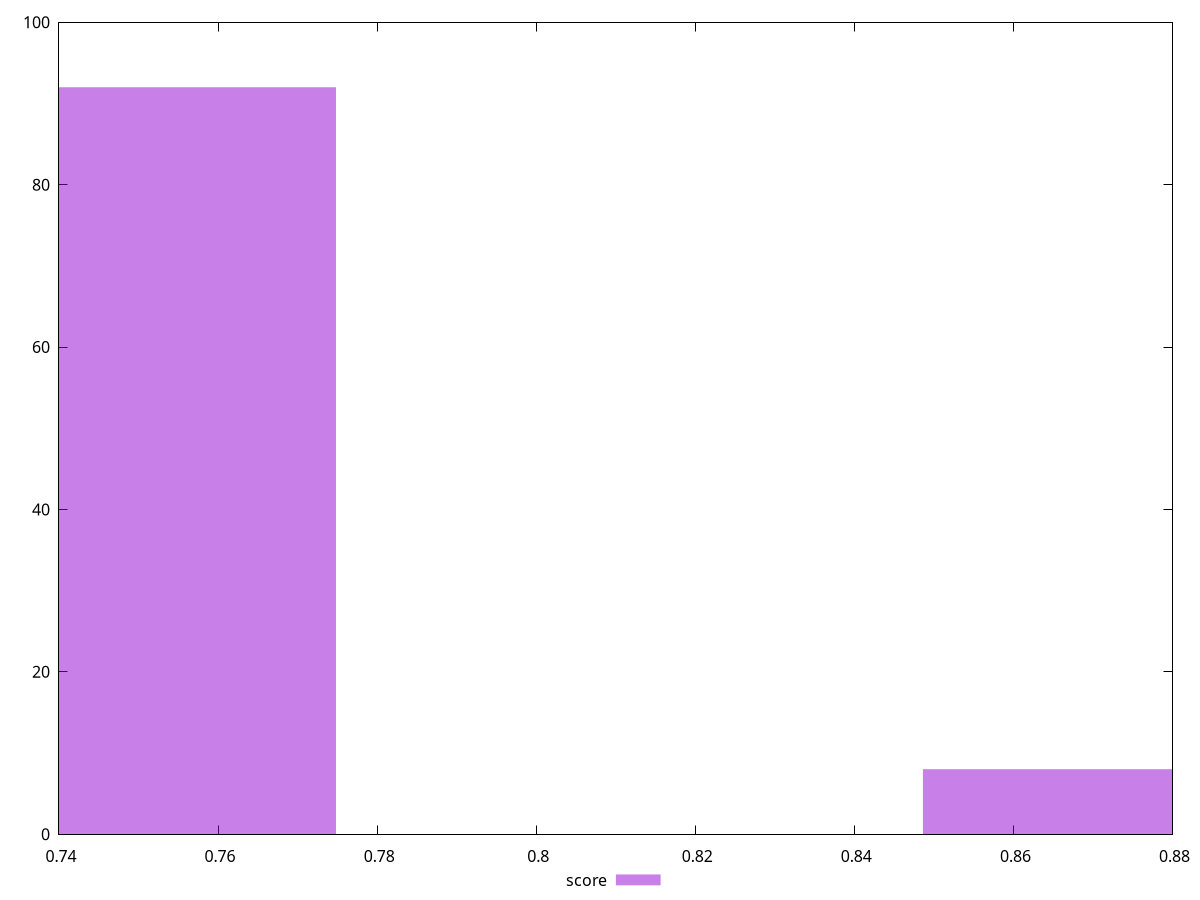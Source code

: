reset

$score <<EOF
0.7379291209062142 92
0.885514945087457 8
EOF

set key outside below
set boxwidth 0.07379291209062142
set xrange [0.74:0.88]
set yrange [0:100]
set trange [0:100]
set style fill transparent solid 0.5 noborder
set terminal svg size 640, 490 enhanced background rgb 'white'
set output "report_00018_2021-02-10T15-25-16.877Z/offscreen-images/samples/pages+cached+noadtech/score/histogram.svg"

plot $score title "score" with boxes

reset
